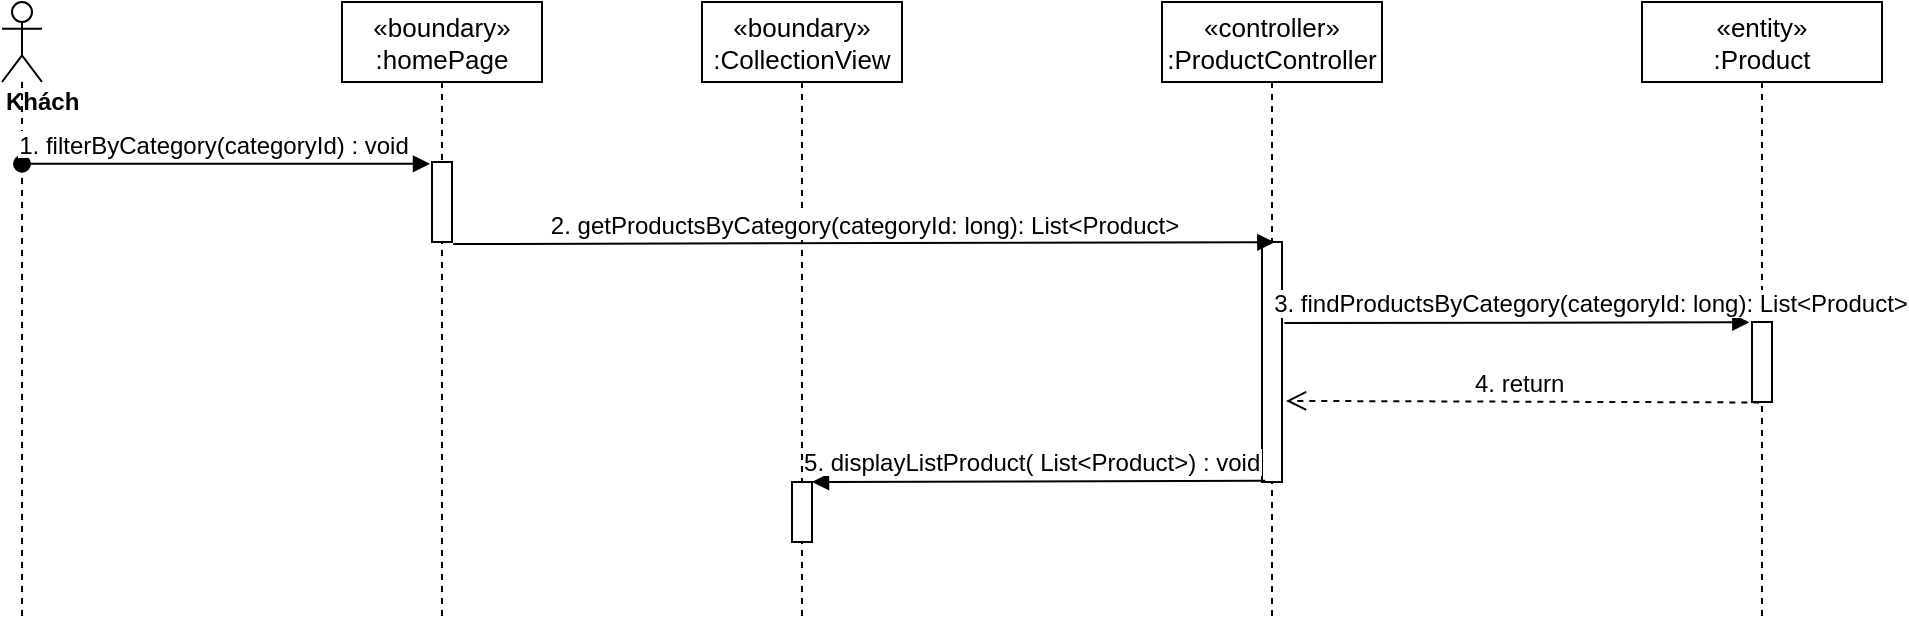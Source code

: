 <mxfile version="14.7.10" type="device"><diagram id="kgpKYQtTHZ0yAKxKKP6v" name="Page-1"><mxGraphModel dx="1038" dy="521" grid="1" gridSize="10" guides="1" tooltips="1" connect="1" arrows="1" fold="1" page="1" pageScale="1" pageWidth="850" pageHeight="1100" math="0" shadow="0"><root><mxCell id="0"/><mxCell id="1" parent="0"/><mxCell id="qCl98HnQS_1WfnkHJzpx-1" value="«boundary»&#10;:CollectionView" style="shape=umlLifeline;perimeter=lifelinePerimeter;container=1;collapsible=0;recursiveResize=0;rounded=0;shadow=0;strokeWidth=1;fontSize=13;" parent="1" vertex="1"><mxGeometry x="420" y="80" width="100" height="310" as="geometry"/></mxCell><mxCell id="qCl98HnQS_1WfnkHJzpx-19" value="" style="html=1;points=[];perimeter=orthogonalPerimeter;" parent="qCl98HnQS_1WfnkHJzpx-1" vertex="1"><mxGeometry x="45" y="240" width="10" height="30" as="geometry"/></mxCell><mxCell id="qCl98HnQS_1WfnkHJzpx-5" value="«controller»&#10;:ProductController" style="shape=umlLifeline;perimeter=lifelinePerimeter;container=1;collapsible=0;recursiveResize=0;rounded=0;shadow=0;strokeWidth=1;fontSize=13;" parent="1" vertex="1"><mxGeometry x="650" y="80" width="110" height="310" as="geometry"/></mxCell><mxCell id="qCl98HnQS_1WfnkHJzpx-6" value="" style="points=[];perimeter=orthogonalPerimeter;rounded=0;shadow=0;strokeWidth=1;" parent="qCl98HnQS_1WfnkHJzpx-5" vertex="1"><mxGeometry x="50" y="120" width="10" height="120" as="geometry"/></mxCell><mxCell id="qCl98HnQS_1WfnkHJzpx-7" value="&lt;div&gt;&lt;b&gt;Khách&lt;/b&gt;&lt;/div&gt;" style="shape=umlLifeline;participant=umlActor;perimeter=lifelinePerimeter;whiteSpace=wrap;html=1;container=1;collapsible=0;recursiveResize=0;verticalAlign=top;spacingTop=36;outlineConnect=0;align=left;" parent="1" vertex="1"><mxGeometry x="70" y="80" width="20" height="310" as="geometry"/></mxCell><mxCell id="qCl98HnQS_1WfnkHJzpx-8" value="1. filterByCategory(categoryId) : void" style="verticalAlign=bottom;startArrow=oval;endArrow=block;startSize=8;shadow=0;strokeWidth=1;entryX=-0.1;entryY=0.022;entryDx=0;entryDy=0;entryPerimeter=0;fontSize=12;" parent="1" source="qCl98HnQS_1WfnkHJzpx-7" target="xPQINg8VVkMorPqNol_4-2" edge="1"><mxGeometry x="-0.06" relative="1" as="geometry"><mxPoint x="100" y="170" as="sourcePoint"/><mxPoint as="offset"/></mxGeometry></mxCell><mxCell id="qCl98HnQS_1WfnkHJzpx-11" value="&lt;font style=&quot;font-size: 12px&quot;&gt;2. getProductsByCategory(categoryId: long): List&amp;lt;Product&amp;gt;&lt;/font&gt;" style="html=1;verticalAlign=bottom;endArrow=block;entryX=0.617;entryY=0.001;entryDx=0;entryDy=0;entryPerimeter=0;exitX=1.06;exitY=1.025;exitDx=0;exitDy=0;exitPerimeter=0;" parent="1" source="xPQINg8VVkMorPqNol_4-2" target="qCl98HnQS_1WfnkHJzpx-6" edge="1"><mxGeometry width="80" relative="1" as="geometry"><mxPoint x="320" y="200" as="sourcePoint"/><mxPoint x="500" y="210" as="targetPoint"/></mxGeometry></mxCell><mxCell id="qCl98HnQS_1WfnkHJzpx-13" value="«entity»&#10;:Product" style="shape=umlLifeline;perimeter=lifelinePerimeter;container=1;collapsible=0;recursiveResize=0;rounded=0;shadow=0;strokeWidth=1;fontSize=13;" parent="1" vertex="1"><mxGeometry x="890" y="80" width="120" height="310" as="geometry"/></mxCell><mxCell id="qCl98HnQS_1WfnkHJzpx-14" value="" style="points=[];perimeter=orthogonalPerimeter;rounded=0;shadow=0;strokeWidth=1;" parent="qCl98HnQS_1WfnkHJzpx-13" vertex="1"><mxGeometry x="55" y="160" width="10" height="40" as="geometry"/></mxCell><mxCell id="qCl98HnQS_1WfnkHJzpx-15" value="&lt;font style=&quot;font-size: 12px&quot;&gt;3. findProductsByCategory(categoryId: long): List&amp;lt;Product&amp;gt;&lt;/font&gt;" style="html=1;verticalAlign=bottom;endArrow=block;entryX=-0.133;entryY=0.004;entryDx=0;entryDy=0;entryPerimeter=0;exitX=1.12;exitY=0.338;exitDx=0;exitDy=0;exitPerimeter=0;" parent="1" source="qCl98HnQS_1WfnkHJzpx-6" target="qCl98HnQS_1WfnkHJzpx-14" edge="1"><mxGeometry x="0.31" width="80" relative="1" as="geometry"><mxPoint x="945" y="255.12" as="sourcePoint"/><mxPoint x="1000" y="190" as="targetPoint"/><mxPoint as="offset"/></mxGeometry></mxCell><mxCell id="qCl98HnQS_1WfnkHJzpx-16" value="&lt;font style=&quot;font-size: 12px&quot;&gt;4. return&amp;nbsp;&lt;/font&gt;" style="html=1;verticalAlign=bottom;endArrow=open;dashed=1;endSize=8;exitX=0.367;exitY=1.006;exitDx=0;exitDy=0;exitPerimeter=0;entryX=1.2;entryY=0.662;entryDx=0;entryDy=0;entryPerimeter=0;" parent="1" source="qCl98HnQS_1WfnkHJzpx-14" target="qCl98HnQS_1WfnkHJzpx-6" edge="1"><mxGeometry relative="1" as="geometry"><mxPoint x="1000" y="360" as="sourcePoint"/><mxPoint x="690" y="280" as="targetPoint"/></mxGeometry></mxCell><mxCell id="qCl98HnQS_1WfnkHJzpx-18" value="5. displayListProduct( List&lt;Product&gt;) : void" style="verticalAlign=bottom;endArrow=block;shadow=0;strokeWidth=1;fontSize=12;exitX=0.16;exitY=0.995;exitDx=0;exitDy=0;exitPerimeter=0;" parent="1" source="qCl98HnQS_1WfnkHJzpx-6" target="qCl98HnQS_1WfnkHJzpx-19" edge="1"><mxGeometry x="0.03" relative="1" as="geometry"><mxPoint x="565" y="370" as="sourcePoint"/><mxPoint x="350" y="401" as="targetPoint"/><mxPoint as="offset"/></mxGeometry></mxCell><mxCell id="xPQINg8VVkMorPqNol_4-1" value="«boundary»&#10;:homePage" style="shape=umlLifeline;perimeter=lifelinePerimeter;container=1;collapsible=0;recursiveResize=0;rounded=0;shadow=0;strokeWidth=1;fontSize=13;" parent="1" vertex="1"><mxGeometry x="240" y="80" width="100" height="310" as="geometry"/></mxCell><mxCell id="xPQINg8VVkMorPqNol_4-2" value="" style="points=[];perimeter=orthogonalPerimeter;rounded=0;shadow=0;strokeWidth=1;" parent="xPQINg8VVkMorPqNol_4-1" vertex="1"><mxGeometry x="45" y="80" width="10" height="40" as="geometry"/></mxCell></root></mxGraphModel></diagram></mxfile>